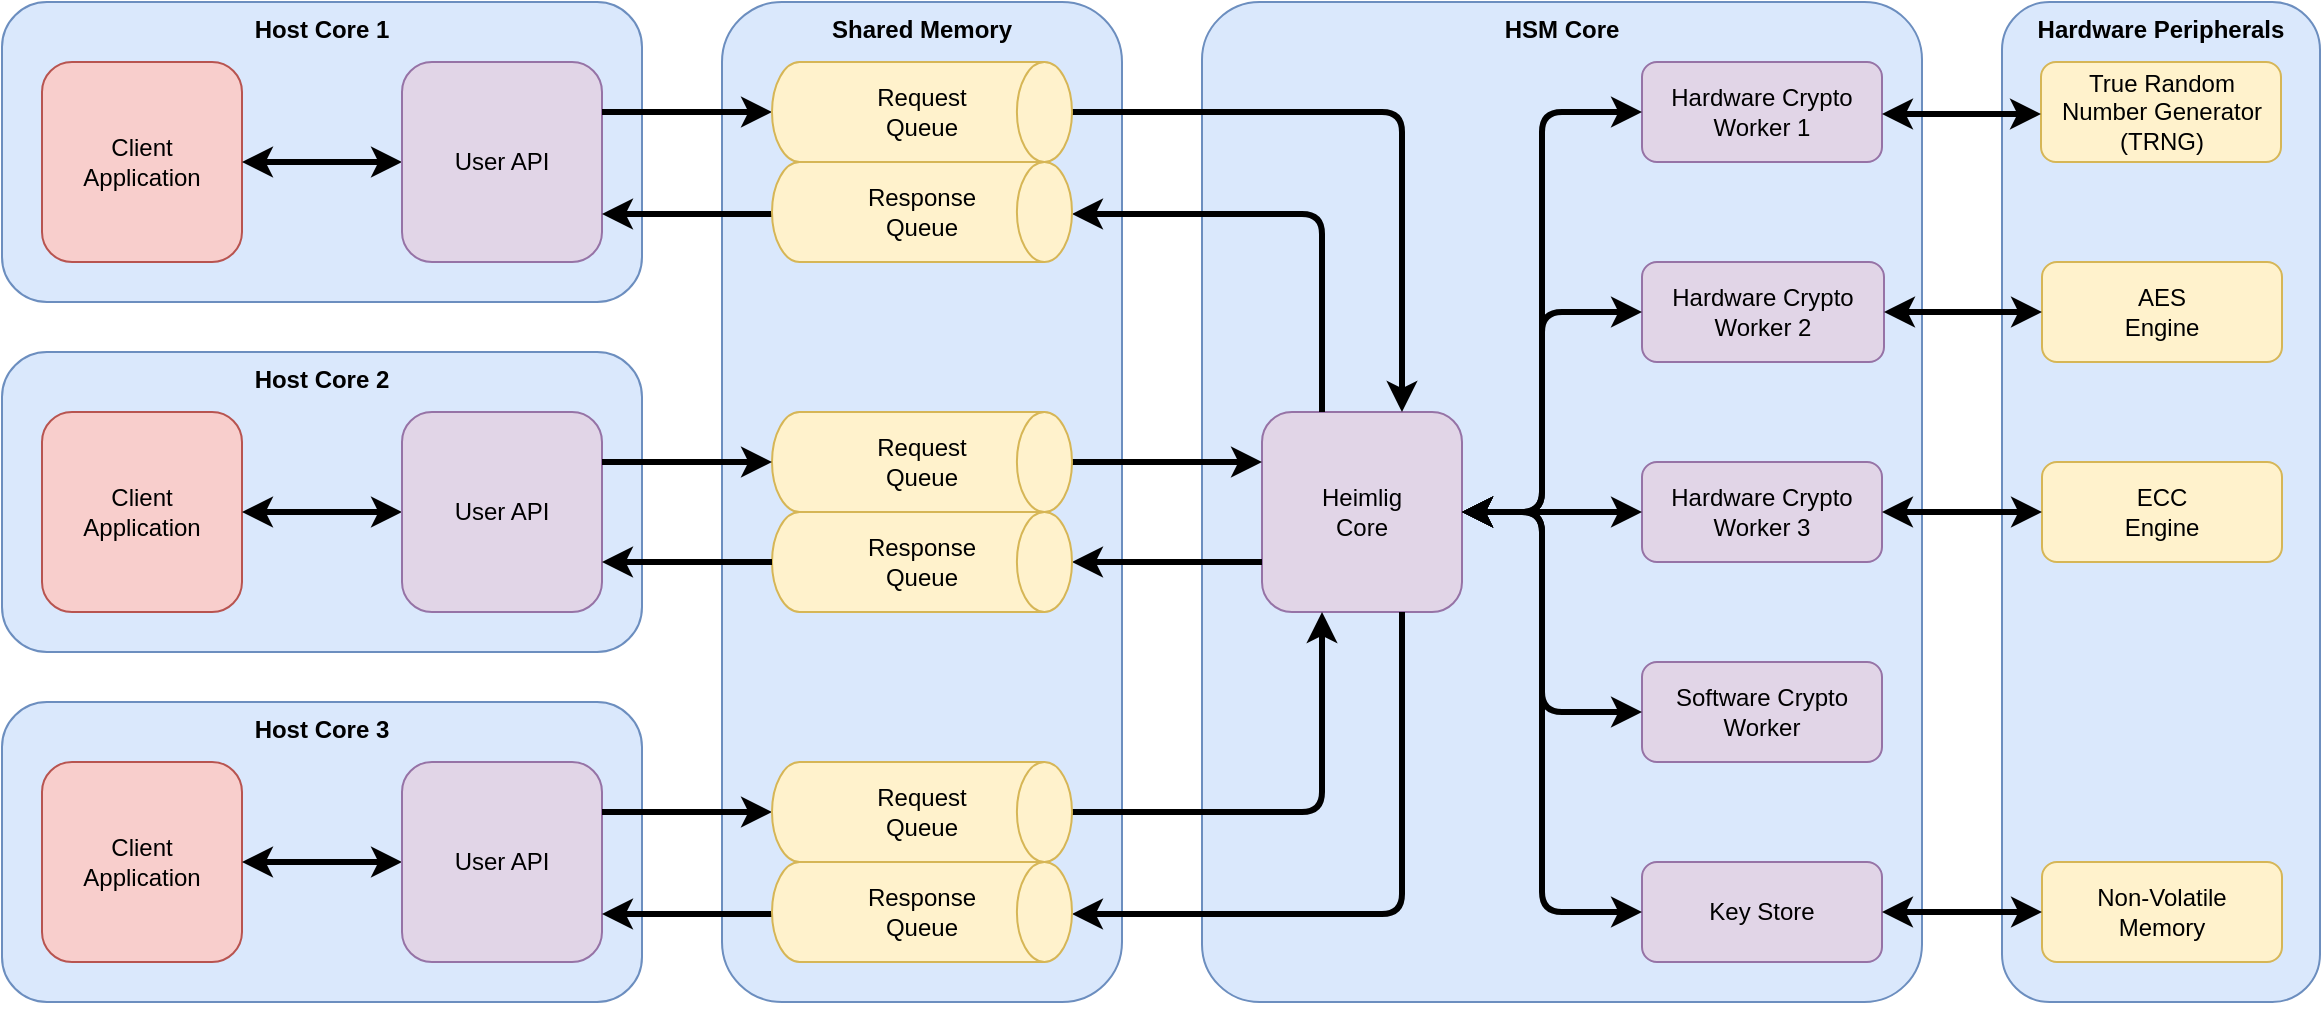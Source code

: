 <mxfile version="25.0.1">
  <diagram id="UdoG6uctfvckKT4aWkah" name="Archtitecture">
    <mxGraphModel dx="2074" dy="1203" grid="1" gridSize="10" guides="1" tooltips="1" connect="1" arrows="1" fold="1" page="0" pageScale="1" pageWidth="1600" pageHeight="1200" background="none" math="0" shadow="0">
      <root>
        <mxCell id="0" />
        <mxCell id="VpFGxOzLwr8EGaKxZi8x-7" value="Layer 1" parent="0" />
        <mxCell id="4tGxnvDlVEsfWw3zLx-5-2" value="Hardware Peripherals" style="rounded=1;whiteSpace=wrap;html=1;fillColor=#dae8fc;strokeColor=#6c8ebf;verticalAlign=top;fontStyle=1" parent="VpFGxOzLwr8EGaKxZi8x-7" vertex="1">
          <mxGeometry x="1040" y="40" width="159" height="500" as="geometry" />
        </mxCell>
        <mxCell id="29nAYtISEZeaVSkdrJpt-14" value="Host Core 1" style="rounded=1;whiteSpace=wrap;html=1;fillColor=#dae8fc;strokeColor=#6c8ebf;verticalAlign=top;fontStyle=1" parent="VpFGxOzLwr8EGaKxZi8x-7" vertex="1">
          <mxGeometry x="40" y="40" width="320" height="150" as="geometry" />
        </mxCell>
        <mxCell id="29nAYtISEZeaVSkdrJpt-16" style="edgeStyle=orthogonalEdgeStyle;rounded=0;orthogonalLoop=1;jettySize=auto;html=1;exitX=0.5;exitY=1;exitDx=0;exitDy=0;startArrow=classic;startFill=1;strokeWidth=2;" parent="VpFGxOzLwr8EGaKxZi8x-7" source="29nAYtISEZeaVSkdrJpt-14" target="29nAYtISEZeaVSkdrJpt-14" edge="1">
          <mxGeometry relative="1" as="geometry" />
        </mxCell>
        <mxCell id="29nAYtISEZeaVSkdrJpt-57" value="Client&lt;br&gt;Application" style="whiteSpace=wrap;html=1;aspect=fixed;fillColor=#f8cecc;strokeColor=#b85450;rounded=1;" parent="VpFGxOzLwr8EGaKxZi8x-7" vertex="1">
          <mxGeometry x="60" y="70" width="100" height="100" as="geometry" />
        </mxCell>
        <mxCell id="29nAYtISEZeaVSkdrJpt-58" value="" style="endArrow=classic;html=1;rounded=0;edgeStyle=orthogonalEdgeStyle;strokeWidth=3;startArrow=classic;startFill=1;" parent="VpFGxOzLwr8EGaKxZi8x-7" source="29nAYtISEZeaVSkdrJpt-57" target="ARIW0BN64iOssl2-xlfE-92" edge="1">
          <mxGeometry width="50" height="50" relative="1" as="geometry">
            <mxPoint x="440" y="111.321" as="sourcePoint" />
            <mxPoint x="230" y="121.1" as="targetPoint" />
            <Array as="points" />
          </mxGeometry>
        </mxCell>
        <mxCell id="ARIW0BN64iOssl2-xlfE-92" value="User API" style="whiteSpace=wrap;html=1;aspect=fixed;fillColor=#e1d5e7;strokeColor=#9673a6;rounded=1;" parent="VpFGxOzLwr8EGaKxZi8x-7" vertex="1">
          <mxGeometry x="240" y="70" width="100" height="100" as="geometry" />
        </mxCell>
        <mxCell id="ARIW0BN64iOssl2-xlfE-10" value="HSM Core" style="rounded=1;whiteSpace=wrap;html=1;fillColor=#dae8fc;strokeColor=#6c8ebf;verticalAlign=top;arcSize=8;fontStyle=1" parent="VpFGxOzLwr8EGaKxZi8x-7" vertex="1">
          <mxGeometry x="640" y="40" width="360" height="500" as="geometry" />
        </mxCell>
        <mxCell id="Uf4skVkE_8H5BycRvC-x-12" value="Heimlig&lt;br&gt;Core" style="whiteSpace=wrap;html=1;aspect=fixed;fillColor=#e1d5e7;strokeColor=#9673a6;rounded=1;" parent="VpFGxOzLwr8EGaKxZi8x-7" vertex="1">
          <mxGeometry x="670" y="245.003" width="100" height="100" as="geometry" />
        </mxCell>
        <mxCell id="ARIW0BN64iOssl2-xlfE-21" value="Hardware Crypto Worker 1" style="rounded=1;whiteSpace=wrap;html=1;fillColor=#e1d5e7;strokeColor=#9673a6;" parent="VpFGxOzLwr8EGaKxZi8x-7" vertex="1">
          <mxGeometry x="860" y="70" width="120" height="50" as="geometry" />
        </mxCell>
        <mxCell id="ARIW0BN64iOssl2-xlfE-22" value="Hardware Crypto Worker 2" style="rounded=1;whiteSpace=wrap;html=1;fillColor=#e1d5e7;strokeColor=#9673a6;" parent="VpFGxOzLwr8EGaKxZi8x-7" vertex="1">
          <mxGeometry x="860" y="170" width="121" height="50" as="geometry" />
        </mxCell>
        <mxCell id="ARIW0BN64iOssl2-xlfE-23" value="Hardware Crypto Worker 3" style="rounded=1;whiteSpace=wrap;html=1;fillColor=#e1d5e7;strokeColor=#9673a6;" parent="VpFGxOzLwr8EGaKxZi8x-7" vertex="1">
          <mxGeometry x="860" y="270" width="120" height="50" as="geometry" />
        </mxCell>
        <mxCell id="ARIW0BN64iOssl2-xlfE-24" value="Software Crypto Worker" style="rounded=1;whiteSpace=wrap;html=1;fillColor=#e1d5e7;strokeColor=#9673a6;" parent="VpFGxOzLwr8EGaKxZi8x-7" vertex="1">
          <mxGeometry x="860" y="370" width="120" height="50" as="geometry" />
        </mxCell>
        <mxCell id="ARIW0BN64iOssl2-xlfE-28" style="edgeStyle=orthogonalEdgeStyle;rounded=0;orthogonalLoop=1;jettySize=auto;html=1;exitX=0.5;exitY=1;exitDx=0;exitDy=0;" parent="VpFGxOzLwr8EGaKxZi8x-7" source="ARIW0BN64iOssl2-xlfE-21" target="ARIW0BN64iOssl2-xlfE-21" edge="1">
          <mxGeometry relative="1" as="geometry" />
        </mxCell>
        <mxCell id="Uf4skVkE_8H5BycRvC-x-13" value="" style="endArrow=classic;html=1;strokeWidth=3;edgeStyle=orthogonalEdgeStyle;startArrow=classic;startFill=1;rounded=1;exitX=0;exitY=0.5;exitDx=0;exitDy=0;" parent="VpFGxOzLwr8EGaKxZi8x-7" source="ARIW0BN64iOssl2-xlfE-21" target="Uf4skVkE_8H5BycRvC-x-12" edge="1">
          <mxGeometry width="50" height="50" relative="1" as="geometry">
            <mxPoint x="710" y="250.003" as="sourcePoint" />
            <mxPoint x="548.75" y="157.662" as="targetPoint" />
            <Array as="points">
              <mxPoint x="810" y="95" />
              <mxPoint x="810" y="295" />
            </Array>
          </mxGeometry>
        </mxCell>
        <mxCell id="ARIW0BN64iOssl2-xlfE-9" value="Shared Memory" style="rounded=1;whiteSpace=wrap;html=1;fillColor=#dae8fc;strokeColor=#6c8ebf;verticalAlign=top;fontStyle=1" parent="VpFGxOzLwr8EGaKxZi8x-7" vertex="1">
          <mxGeometry x="400" y="40" width="200" height="500" as="geometry" />
        </mxCell>
        <mxCell id="Uf4skVkE_8H5BycRvC-x-1" style="edgeStyle=orthogonalEdgeStyle;rounded=1;orthogonalLoop=1;jettySize=auto;html=1;strokeWidth=3;" parent="VpFGxOzLwr8EGaKxZi8x-7" source="xQ13JEZ395OjY8_uFgKp-3" target="ARIW0BN64iOssl2-xlfE-92" edge="1">
          <mxGeometry relative="1" as="geometry">
            <mxPoint x="440" y="337.5" as="targetPoint" />
            <Array as="points">
              <mxPoint x="370" y="146" />
              <mxPoint x="370" y="146" />
            </Array>
            <mxPoint x="463.75" y="151.14" as="sourcePoint" />
          </mxGeometry>
        </mxCell>
        <mxCell id="ARIW0BN64iOssl2-xlfE-68" value="" style="endArrow=classic;html=1;rounded=1;edgeStyle=orthogonalEdgeStyle;strokeWidth=3;" parent="VpFGxOzLwr8EGaKxZi8x-7" source="ARIW0BN64iOssl2-xlfE-92" target="xQ13JEZ395OjY8_uFgKp-2" edge="1">
          <mxGeometry width="50" height="50" relative="1" as="geometry">
            <mxPoint x="421" y="137.5" as="sourcePoint" />
            <mxPoint x="463.75" y="91.083" as="targetPoint" />
            <Array as="points">
              <mxPoint x="370" y="95" />
              <mxPoint x="370" y="95" />
            </Array>
          </mxGeometry>
        </mxCell>
        <mxCell id="ARIW0BN64iOssl2-xlfE-74" value="" style="endArrow=classic;html=1;rounded=1;edgeStyle=orthogonalEdgeStyle;strokeWidth=3;" parent="VpFGxOzLwr8EGaKxZi8x-7" source="xQ13JEZ395OjY8_uFgKp-2" target="Uf4skVkE_8H5BycRvC-x-12" edge="1">
          <mxGeometry width="50" height="50" relative="1" as="geometry">
            <mxPoint x="578.75" y="91.128" as="sourcePoint" />
            <mxPoint x="800" y="87.5" as="targetPoint" />
            <Array as="points">
              <mxPoint x="740" y="95" />
            </Array>
          </mxGeometry>
        </mxCell>
        <mxCell id="ARIW0BN64iOssl2-xlfE-75" value="" style="endArrow=classic;html=1;rounded=1;edgeStyle=orthogonalEdgeStyle;strokeWidth=3;" parent="VpFGxOzLwr8EGaKxZi8x-7" source="xQ13JEZ395OjY8_uFgKp-6" target="Uf4skVkE_8H5BycRvC-x-12" edge="1">
          <mxGeometry width="50" height="50" relative="1" as="geometry">
            <mxPoint x="578.75" y="271.623" as="sourcePoint" />
            <mxPoint x="800" y="267.5" as="targetPoint" />
            <Array as="points">
              <mxPoint x="670" y="270" />
              <mxPoint x="670" y="270" />
            </Array>
          </mxGeometry>
        </mxCell>
        <mxCell id="ARIW0BN64iOssl2-xlfE-76" value="" style="endArrow=classic;html=1;rounded=1;edgeStyle=orthogonalEdgeStyle;strokeWidth=3;entryX=1;entryY=0.5;entryDx=0;entryDy=0;entryPerimeter=0;" parent="VpFGxOzLwr8EGaKxZi8x-7" source="Uf4skVkE_8H5BycRvC-x-12" target="xQ13JEZ395OjY8_uFgKp-7" edge="1">
          <mxGeometry width="50" height="50" relative="1" as="geometry">
            <mxPoint x="800" y="328" as="sourcePoint" />
            <mxPoint x="578.75" y="331.788" as="targetPoint" />
            <Array as="points">
              <mxPoint x="650" y="320" />
              <mxPoint x="650" y="320" />
            </Array>
          </mxGeometry>
        </mxCell>
        <mxCell id="ARIW0BN64iOssl2-xlfE-78" value="" style="endArrow=classic;html=1;rounded=1;strokeWidth=3;edgeStyle=orthogonalEdgeStyle;" parent="VpFGxOzLwr8EGaKxZi8x-7" source="Uf4skVkE_8H5BycRvC-x-12" target="xQ13JEZ395OjY8_uFgKp-3" edge="1">
          <mxGeometry width="50" height="50" relative="1" as="geometry">
            <mxPoint x="800" y="148" as="sourcePoint" />
            <mxPoint x="578.75" y="151.096" as="targetPoint" />
            <Array as="points">
              <mxPoint x="700" y="146" />
            </Array>
          </mxGeometry>
        </mxCell>
        <mxCell id="ARIW0BN64iOssl2-xlfE-79" value="" style="endArrow=classic;html=1;rounded=1;strokeWidth=3;edgeStyle=orthogonalEdgeStyle;" parent="VpFGxOzLwr8EGaKxZi8x-7" source="xQ13JEZ395OjY8_uFgKp-23" target="Uf4skVkE_8H5BycRvC-x-12" edge="1">
          <mxGeometry width="50" height="50" relative="1" as="geometry">
            <mxPoint x="578.75" y="452.128" as="sourcePoint" />
            <mxPoint x="800" y="447.5" as="targetPoint" />
            <Array as="points">
              <mxPoint x="700" y="445" />
            </Array>
          </mxGeometry>
        </mxCell>
        <mxCell id="ARIW0BN64iOssl2-xlfE-83" value="" style="endArrow=classic;html=1;rounded=1;strokeWidth=3;edgeStyle=orthogonalEdgeStyle;" parent="VpFGxOzLwr8EGaKxZi8x-7" source="Uf4skVkE_8H5BycRvC-x-12" target="xQ13JEZ395OjY8_uFgKp-24" edge="1">
          <mxGeometry width="50" height="50" relative="1" as="geometry">
            <mxPoint x="800" y="508" as="sourcePoint" />
            <mxPoint x="578.75" y="512.1" as="targetPoint" />
            <Array as="points">
              <mxPoint x="740" y="496" />
            </Array>
          </mxGeometry>
        </mxCell>
        <mxCell id="Uf4skVkE_8H5BycRvC-x-26" value="" style="endArrow=classic;html=1;strokeWidth=3;edgeStyle=orthogonalEdgeStyle;startArrow=classic;startFill=1;rounded=1;exitX=0;exitY=0.5;exitDx=0;exitDy=0;" parent="VpFGxOzLwr8EGaKxZi8x-7" source="ARIW0BN64iOssl2-xlfE-22" target="Uf4skVkE_8H5BycRvC-x-12" edge="1">
          <mxGeometry width="50" height="50" relative="1" as="geometry">
            <mxPoint x="840" y="182.5" as="sourcePoint" />
            <mxPoint x="780" y="280" as="targetPoint" />
            <Array as="points">
              <mxPoint x="810" y="195" />
              <mxPoint x="810" y="295" />
            </Array>
          </mxGeometry>
        </mxCell>
        <mxCell id="Uf4skVkE_8H5BycRvC-x-27" value="" style="endArrow=classic;html=1;strokeWidth=3;edgeStyle=orthogonalEdgeStyle;startArrow=classic;startFill=1;rounded=1;exitX=0;exitY=0.5;exitDx=0;exitDy=0;" parent="VpFGxOzLwr8EGaKxZi8x-7" source="ARIW0BN64iOssl2-xlfE-23" target="Uf4skVkE_8H5BycRvC-x-12" edge="1">
          <mxGeometry width="50" height="50" relative="1" as="geometry">
            <mxPoint x="840" y="262.5" as="sourcePoint" />
            <mxPoint x="1100" y="360" as="targetPoint" />
            <Array as="points">
              <mxPoint x="840" y="295" />
              <mxPoint x="840" y="295" />
            </Array>
          </mxGeometry>
        </mxCell>
        <mxCell id="Uf4skVkE_8H5BycRvC-x-28" value="" style="endArrow=classic;html=1;strokeWidth=3;edgeStyle=orthogonalEdgeStyle;startArrow=classic;startFill=1;rounded=1;exitX=0;exitY=0.5;exitDx=0;exitDy=0;" parent="VpFGxOzLwr8EGaKxZi8x-7" source="ARIW0BN64iOssl2-xlfE-24" target="Uf4skVkE_8H5BycRvC-x-12" edge="1">
          <mxGeometry width="50" height="50" relative="1" as="geometry">
            <mxPoint x="840" y="342.5" as="sourcePoint" />
            <mxPoint x="780" y="320" as="targetPoint" />
            <Array as="points">
              <mxPoint x="810" y="395" />
              <mxPoint x="810" y="295" />
            </Array>
          </mxGeometry>
        </mxCell>
        <mxCell id="xQ13JEZ395OjY8_uFgKp-2" value="Request&lt;br&gt;Queue" style="strokeWidth=1;html=1;shape=mxgraph.flowchart.direct_data;whiteSpace=wrap;rounded=0;fillColor=#fff2cc;strokeColor=#d6b656;" parent="VpFGxOzLwr8EGaKxZi8x-7" vertex="1">
          <mxGeometry x="425" y="70" width="150" height="50" as="geometry" />
        </mxCell>
        <mxCell id="xQ13JEZ395OjY8_uFgKp-3" value="Response&lt;br&gt;Queue" style="strokeWidth=1;html=1;shape=mxgraph.flowchart.direct_data;whiteSpace=wrap;rounded=0;fillColor=#fff2cc;strokeColor=#d6b656;" parent="VpFGxOzLwr8EGaKxZi8x-7" vertex="1">
          <mxGeometry x="425" y="120" width="150" height="50" as="geometry" />
        </mxCell>
        <mxCell id="xQ13JEZ395OjY8_uFgKp-6" value="Request&lt;br&gt;Queue" style="strokeWidth=1;html=1;shape=mxgraph.flowchart.direct_data;whiteSpace=wrap;rounded=0;fillColor=#fff2cc;strokeColor=#d6b656;" parent="VpFGxOzLwr8EGaKxZi8x-7" vertex="1">
          <mxGeometry x="425" y="245" width="150" height="50" as="geometry" />
        </mxCell>
        <mxCell id="xQ13JEZ395OjY8_uFgKp-7" value="Response&lt;br&gt;Queue" style="strokeWidth=1;html=1;shape=mxgraph.flowchart.direct_data;whiteSpace=wrap;rounded=0;fillColor=#fff2cc;strokeColor=#d6b656;" parent="VpFGxOzLwr8EGaKxZi8x-7" vertex="1">
          <mxGeometry x="425" y="295" width="150" height="50" as="geometry" />
        </mxCell>
        <mxCell id="xQ13JEZ395OjY8_uFgKp-8" value="Host&amp;nbsp;Core 2" style="rounded=1;whiteSpace=wrap;html=1;fillColor=#dae8fc;strokeColor=#6c8ebf;verticalAlign=top;fontStyle=1" parent="VpFGxOzLwr8EGaKxZi8x-7" vertex="1">
          <mxGeometry x="40" y="215" width="320" height="150" as="geometry" />
        </mxCell>
        <mxCell id="xQ13JEZ395OjY8_uFgKp-9" style="edgeStyle=orthogonalEdgeStyle;rounded=0;orthogonalLoop=1;jettySize=auto;html=1;exitX=0.5;exitY=1;exitDx=0;exitDy=0;startArrow=classic;startFill=1;strokeWidth=2;" parent="VpFGxOzLwr8EGaKxZi8x-7" edge="1">
          <mxGeometry relative="1" as="geometry">
            <mxPoint x="195" y="366" as="sourcePoint" />
            <mxPoint x="195" y="366" as="targetPoint" />
          </mxGeometry>
        </mxCell>
        <mxCell id="xQ13JEZ395OjY8_uFgKp-10" value="Client&lt;br&gt;Application" style="whiteSpace=wrap;html=1;aspect=fixed;fillColor=#f8cecc;strokeColor=#b85450;rounded=1;" parent="VpFGxOzLwr8EGaKxZi8x-7" vertex="1">
          <mxGeometry x="60" y="245" width="100" height="100" as="geometry" />
        </mxCell>
        <mxCell id="xQ13JEZ395OjY8_uFgKp-11" value="" style="endArrow=classic;html=1;rounded=0;edgeStyle=orthogonalEdgeStyle;strokeWidth=3;startArrow=classic;startFill=1;" parent="VpFGxOzLwr8EGaKxZi8x-7" source="xQ13JEZ395OjY8_uFgKp-10" target="xQ13JEZ395OjY8_uFgKp-12" edge="1">
          <mxGeometry width="50" height="50" relative="1" as="geometry">
            <mxPoint x="440" y="286.321" as="sourcePoint" />
            <mxPoint x="230" y="296.1" as="targetPoint" />
            <Array as="points" />
          </mxGeometry>
        </mxCell>
        <mxCell id="xQ13JEZ395OjY8_uFgKp-12" value="User API" style="whiteSpace=wrap;html=1;aspect=fixed;fillColor=#e1d5e7;strokeColor=#9673a6;rounded=1;" parent="VpFGxOzLwr8EGaKxZi8x-7" vertex="1">
          <mxGeometry x="240" y="245" width="100" height="100" as="geometry" />
        </mxCell>
        <mxCell id="Uf4skVkE_8H5BycRvC-x-29" value="" style="endArrow=classic;html=1;rounded=1;edgeStyle=orthogonalEdgeStyle;strokeWidth=3;" parent="VpFGxOzLwr8EGaKxZi8x-7" source="xQ13JEZ395OjY8_uFgKp-12" target="xQ13JEZ395OjY8_uFgKp-6" edge="1">
          <mxGeometry width="50" height="50" relative="1" as="geometry">
            <mxPoint x="330" y="270" as="sourcePoint" />
            <mxPoint x="463.75" y="270.672" as="targetPoint" />
            <Array as="points">
              <mxPoint x="360" y="270" />
              <mxPoint x="360" y="270" />
            </Array>
          </mxGeometry>
        </mxCell>
        <mxCell id="Uf4skVkE_8H5BycRvC-x-31" style="edgeStyle=orthogonalEdgeStyle;rounded=1;orthogonalLoop=1;jettySize=auto;html=1;strokeWidth=3;" parent="VpFGxOzLwr8EGaKxZi8x-7" source="xQ13JEZ395OjY8_uFgKp-7" target="xQ13JEZ395OjY8_uFgKp-12" edge="1">
          <mxGeometry relative="1" as="geometry">
            <mxPoint x="330" y="331.6" as="targetPoint" />
            <Array as="points">
              <mxPoint x="440" y="320" />
              <mxPoint x="440" y="320" />
            </Array>
            <mxPoint x="463.75" y="331.623" as="sourcePoint" />
          </mxGeometry>
        </mxCell>
        <mxCell id="xQ13JEZ395OjY8_uFgKp-16" value="Host&amp;nbsp;Core 3" style="rounded=1;whiteSpace=wrap;html=1;fillColor=#dae8fc;strokeColor=#6c8ebf;verticalAlign=top;fontStyle=1" parent="VpFGxOzLwr8EGaKxZi8x-7" vertex="1">
          <mxGeometry x="40" y="390" width="320" height="150" as="geometry" />
        </mxCell>
        <mxCell id="xQ13JEZ395OjY8_uFgKp-17" style="edgeStyle=orthogonalEdgeStyle;rounded=0;orthogonalLoop=1;jettySize=auto;html=1;exitX=0.5;exitY=1;exitDx=0;exitDy=0;startArrow=classic;startFill=1;strokeWidth=2;" parent="VpFGxOzLwr8EGaKxZi8x-7" source="xQ13JEZ395OjY8_uFgKp-16" target="xQ13JEZ395OjY8_uFgKp-16" edge="1">
          <mxGeometry relative="1" as="geometry" />
        </mxCell>
        <mxCell id="xQ13JEZ395OjY8_uFgKp-18" value="Client&lt;br&gt;Application" style="whiteSpace=wrap;html=1;aspect=fixed;fillColor=#f8cecc;strokeColor=#b85450;rounded=1;" parent="VpFGxOzLwr8EGaKxZi8x-7" vertex="1">
          <mxGeometry x="60" y="420" width="100" height="100" as="geometry" />
        </mxCell>
        <mxCell id="xQ13JEZ395OjY8_uFgKp-19" value="" style="endArrow=classic;html=1;rounded=0;edgeStyle=orthogonalEdgeStyle;strokeWidth=3;startArrow=classic;startFill=1;" parent="VpFGxOzLwr8EGaKxZi8x-7" source="xQ13JEZ395OjY8_uFgKp-18" target="xQ13JEZ395OjY8_uFgKp-20" edge="1">
          <mxGeometry width="50" height="50" relative="1" as="geometry">
            <mxPoint x="440" y="461.321" as="sourcePoint" />
            <mxPoint x="230" y="471.1" as="targetPoint" />
            <Array as="points" />
          </mxGeometry>
        </mxCell>
        <mxCell id="xQ13JEZ395OjY8_uFgKp-20" value="User API" style="whiteSpace=wrap;html=1;aspect=fixed;fillColor=#e1d5e7;strokeColor=#9673a6;rounded=1;" parent="VpFGxOzLwr8EGaKxZi8x-7" vertex="1">
          <mxGeometry x="240" y="420" width="100" height="100" as="geometry" />
        </mxCell>
        <mxCell id="xQ13JEZ395OjY8_uFgKp-21" style="edgeStyle=orthogonalEdgeStyle;rounded=1;orthogonalLoop=1;jettySize=auto;html=1;strokeWidth=3;" parent="VpFGxOzLwr8EGaKxZi8x-7" source="xQ13JEZ395OjY8_uFgKp-24" target="xQ13JEZ395OjY8_uFgKp-20" edge="1">
          <mxGeometry relative="1" as="geometry">
            <mxPoint x="440" y="687.5" as="targetPoint" />
            <Array as="points">
              <mxPoint x="370" y="496" />
              <mxPoint x="370" y="496" />
            </Array>
            <mxPoint x="463.75" y="501.14" as="sourcePoint" />
          </mxGeometry>
        </mxCell>
        <mxCell id="xQ13JEZ395OjY8_uFgKp-22" value="" style="endArrow=classic;html=1;rounded=1;edgeStyle=orthogonalEdgeStyle;strokeWidth=3;" parent="VpFGxOzLwr8EGaKxZi8x-7" source="xQ13JEZ395OjY8_uFgKp-20" target="xQ13JEZ395OjY8_uFgKp-23" edge="1">
          <mxGeometry width="50" height="50" relative="1" as="geometry">
            <mxPoint x="421" y="487.5" as="sourcePoint" />
            <mxPoint x="463.75" y="441.083" as="targetPoint" />
            <Array as="points">
              <mxPoint x="370" y="445" />
              <mxPoint x="370" y="445" />
            </Array>
          </mxGeometry>
        </mxCell>
        <mxCell id="xQ13JEZ395OjY8_uFgKp-23" value="Request&lt;br&gt;Queue" style="strokeWidth=1;html=1;shape=mxgraph.flowchart.direct_data;whiteSpace=wrap;rounded=0;fillColor=#fff2cc;strokeColor=#d6b656;" parent="VpFGxOzLwr8EGaKxZi8x-7" vertex="1">
          <mxGeometry x="425" y="420" width="150" height="50" as="geometry" />
        </mxCell>
        <mxCell id="xQ13JEZ395OjY8_uFgKp-24" value="Response&lt;br&gt;Queue" style="strokeWidth=1;html=1;shape=mxgraph.flowchart.direct_data;whiteSpace=wrap;rounded=0;fillColor=#fff2cc;strokeColor=#d6b656;" parent="VpFGxOzLwr8EGaKxZi8x-7" vertex="1">
          <mxGeometry x="425" y="470" width="150" height="50" as="geometry" />
        </mxCell>
        <mxCell id="4tGxnvDlVEsfWw3zLx-5-6" value="True Random Number Generator&lt;br&gt;(TRNG)" style="rounded=1;whiteSpace=wrap;html=1;fillColor=#fff2cc;strokeColor=#d6b656;" parent="VpFGxOzLwr8EGaKxZi8x-7" vertex="1">
          <mxGeometry x="1059.5" y="70" width="120" height="50" as="geometry" />
        </mxCell>
        <mxCell id="4tGxnvDlVEsfWw3zLx-5-7" value="AES&lt;br&gt;Engine" style="rounded=1;whiteSpace=wrap;html=1;fillColor=#fff2cc;strokeColor=#d6b656;" parent="VpFGxOzLwr8EGaKxZi8x-7" vertex="1">
          <mxGeometry x="1060" y="170" width="120" height="50" as="geometry" />
        </mxCell>
        <mxCell id="4tGxnvDlVEsfWw3zLx-5-8" value="ECC&lt;br&gt;Engine" style="rounded=1;whiteSpace=wrap;html=1;fillColor=#fff2cc;strokeColor=#d6b656;" parent="VpFGxOzLwr8EGaKxZi8x-7" vertex="1">
          <mxGeometry x="1060" y="270" width="120" height="50" as="geometry" />
        </mxCell>
        <mxCell id="4tGxnvDlVEsfWw3zLx-5-9" value="" style="endArrow=classic;html=1;rounded=1;edgeStyle=orthogonalEdgeStyle;strokeWidth=3;startArrow=classic;startFill=1;" parent="VpFGxOzLwr8EGaKxZi8x-7" source="ARIW0BN64iOssl2-xlfE-21" target="4tGxnvDlVEsfWw3zLx-5-6" edge="1">
          <mxGeometry width="50" height="50" relative="1" as="geometry">
            <mxPoint x="340" y="55" as="sourcePoint" />
            <mxPoint x="430" y="55" as="targetPoint" />
            <Array as="points">
              <mxPoint x="1000" y="96" />
              <mxPoint x="1000" y="96" />
            </Array>
          </mxGeometry>
        </mxCell>
        <mxCell id="4tGxnvDlVEsfWw3zLx-5-10" value="" style="endArrow=classic;html=1;rounded=1;edgeStyle=orthogonalEdgeStyle;strokeWidth=3;startArrow=classic;startFill=1;" parent="VpFGxOzLwr8EGaKxZi8x-7" source="ARIW0BN64iOssl2-xlfE-22" target="4tGxnvDlVEsfWw3zLx-5-7" edge="1">
          <mxGeometry width="50" height="50" relative="1" as="geometry">
            <mxPoint x="980" y="106" as="sourcePoint" />
            <mxPoint x="1060" y="106" as="targetPoint" />
            <Array as="points">
              <mxPoint x="1020" y="195" />
              <mxPoint x="1020" y="195" />
            </Array>
          </mxGeometry>
        </mxCell>
        <mxCell id="4tGxnvDlVEsfWw3zLx-5-11" value="" style="endArrow=classic;html=1;rounded=1;edgeStyle=orthogonalEdgeStyle;strokeWidth=3;startArrow=classic;startFill=1;" parent="VpFGxOzLwr8EGaKxZi8x-7" source="ARIW0BN64iOssl2-xlfE-23" target="4tGxnvDlVEsfWw3zLx-5-8" edge="1">
          <mxGeometry width="50" height="50" relative="1" as="geometry">
            <mxPoint x="990" y="116" as="sourcePoint" />
            <mxPoint x="1070" y="116" as="targetPoint" />
            <Array as="points">
              <mxPoint x="1010" y="295" />
              <mxPoint x="1010" y="295" />
            </Array>
          </mxGeometry>
        </mxCell>
        <mxCell id="pCaqeJONZH1LKQ3miyru-0" value="Key Store" style="rounded=1;whiteSpace=wrap;html=1;fillColor=#e1d5e7;strokeColor=#9673a6;" parent="VpFGxOzLwr8EGaKxZi8x-7" vertex="1">
          <mxGeometry x="860" y="470" width="120" height="50" as="geometry" />
        </mxCell>
        <mxCell id="pCaqeJONZH1LKQ3miyru-1" value="" style="endArrow=classic;html=1;strokeWidth=3;edgeStyle=orthogonalEdgeStyle;startArrow=classic;startFill=1;rounded=1;exitX=0;exitY=0.5;exitDx=0;exitDy=0;entryX=1;entryY=0.5;entryDx=0;entryDy=0;" parent="VpFGxOzLwr8EGaKxZi8x-7" source="pCaqeJONZH1LKQ3miyru-0" target="Uf4skVkE_8H5BycRvC-x-12" edge="1">
          <mxGeometry width="50" height="50" relative="1" as="geometry">
            <mxPoint x="870" y="405" as="sourcePoint" />
            <mxPoint x="780" y="305" as="targetPoint" />
            <Array as="points">
              <mxPoint x="810" y="495" />
              <mxPoint x="810" y="295" />
            </Array>
          </mxGeometry>
        </mxCell>
        <mxCell id="pCaqeJONZH1LKQ3miyru-2" value="Non-Volatile&lt;br&gt;Memory" style="rounded=1;whiteSpace=wrap;html=1;fillColor=#fff2cc;strokeColor=#d6b656;" parent="VpFGxOzLwr8EGaKxZi8x-7" vertex="1">
          <mxGeometry x="1060" y="470" width="120" height="50" as="geometry" />
        </mxCell>
        <mxCell id="rwEeCgmJqzzrOSKzZcl--0" value="" style="endArrow=classic;html=1;rounded=1;edgeStyle=orthogonalEdgeStyle;strokeWidth=3;startArrow=classic;startFill=1;" edge="1" parent="VpFGxOzLwr8EGaKxZi8x-7" source="pCaqeJONZH1LKQ3miyru-0" target="pCaqeJONZH1LKQ3miyru-2">
          <mxGeometry width="50" height="50" relative="1" as="geometry">
            <mxPoint x="990" y="305" as="sourcePoint" />
            <mxPoint x="1070" y="305" as="targetPoint" />
            <Array as="points" />
          </mxGeometry>
        </mxCell>
      </root>
    </mxGraphModel>
  </diagram>
</mxfile>
